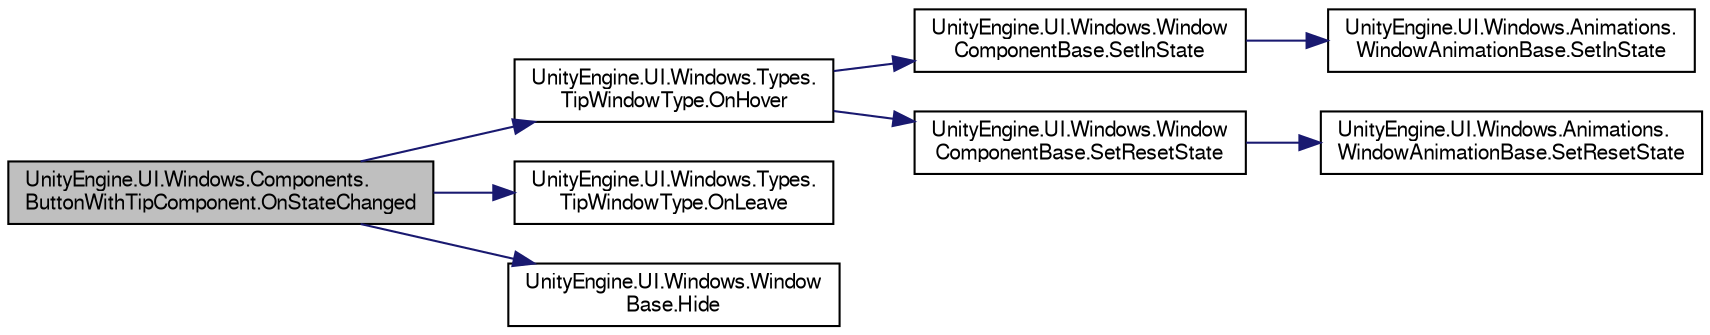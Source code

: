 digraph "UnityEngine.UI.Windows.Components.ButtonWithTipComponent.OnStateChanged"
{
  edge [fontname="FreeSans",fontsize="10",labelfontname="FreeSans",labelfontsize="10"];
  node [fontname="FreeSans",fontsize="10",shape=record];
  rankdir="LR";
  Node1 [label="UnityEngine.UI.Windows.Components.\lButtonWithTipComponent.OnStateChanged",height=0.2,width=0.4,color="black", fillcolor="grey75", style="filled", fontcolor="black"];
  Node1 -> Node2 [color="midnightblue",fontsize="10",style="solid",fontname="FreeSans"];
  Node2 [label="UnityEngine.UI.Windows.Types.\lTipWindowType.OnHover",height=0.2,width=0.4,color="black", fillcolor="white", style="filled",URL="$class_unity_engine_1_1_u_i_1_1_windows_1_1_types_1_1_tip_window_type.html#a79d8fd90d97a16d37f7490f963c8fecd"];
  Node2 -> Node3 [color="midnightblue",fontsize="10",style="solid",fontname="FreeSans"];
  Node3 [label="UnityEngine.UI.Windows.Window\lComponentBase.SetInState",height=0.2,width=0.4,color="black", fillcolor="white", style="filled",URL="$class_unity_engine_1_1_u_i_1_1_windows_1_1_window_component_base.html#a28395cfba5ca1276ce2f97efb3643058",tooltip="Set up in state to animation. "];
  Node3 -> Node4 [color="midnightblue",fontsize="10",style="solid",fontname="FreeSans"];
  Node4 [label="UnityEngine.UI.Windows.Animations.\lWindowAnimationBase.SetInState",height=0.2,width=0.4,color="black", fillcolor="white", style="filled",URL="$class_unity_engine_1_1_u_i_1_1_windows_1_1_animations_1_1_window_animation_base.html#ad9f07ee171d3b7f3b4be453d116838c6"];
  Node2 -> Node5 [color="midnightblue",fontsize="10",style="solid",fontname="FreeSans"];
  Node5 [label="UnityEngine.UI.Windows.Window\lComponentBase.SetResetState",height=0.2,width=0.4,color="black", fillcolor="white", style="filled",URL="$class_unity_engine_1_1_u_i_1_1_windows_1_1_window_component_base.html#a0d98ef7654b23c3c86d6e1201607090c",tooltip="Set up reset state to animation. "];
  Node5 -> Node6 [color="midnightblue",fontsize="10",style="solid",fontname="FreeSans"];
  Node6 [label="UnityEngine.UI.Windows.Animations.\lWindowAnimationBase.SetResetState",height=0.2,width=0.4,color="black", fillcolor="white", style="filled",URL="$class_unity_engine_1_1_u_i_1_1_windows_1_1_animations_1_1_window_animation_base.html#a49f245bfea7fcdcbaa87a91c2896028b"];
  Node1 -> Node7 [color="midnightblue",fontsize="10",style="solid",fontname="FreeSans"];
  Node7 [label="UnityEngine.UI.Windows.Types.\lTipWindowType.OnLeave",height=0.2,width=0.4,color="black", fillcolor="white", style="filled",URL="$class_unity_engine_1_1_u_i_1_1_windows_1_1_types_1_1_tip_window_type.html#a1eaf6118022b720b5c19302b083b0336"];
  Node1 -> Node8 [color="midnightblue",fontsize="10",style="solid",fontname="FreeSans"];
  Node8 [label="UnityEngine.UI.Windows.Window\lBase.Hide",height=0.2,width=0.4,color="black", fillcolor="white", style="filled",URL="$class_unity_engine_1_1_u_i_1_1_windows_1_1_window_base.html#a249ae5824081d5e6834c6564aba51190",tooltip="Hide this instance. "];
}
